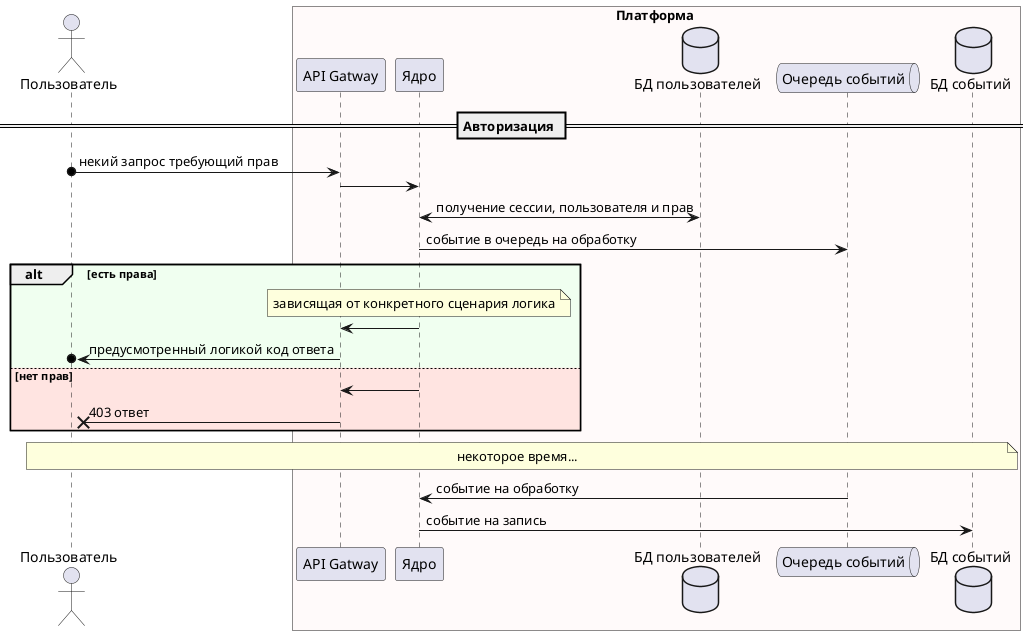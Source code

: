 @startuml
actor "Пользователь" as user
box Платформа #Snow
participant "API Gatway" as gateway
participant "Ядро" as core
database "БД пользователей" as userDB
queue "Очередь событий" as eventQueue
database "БД событий" as eventDB
end box

== Авторизация ==
user o-> gateway: некий запрос требующий прав
gateway -> core
core <-> userDB: получение сессии, пользователя и прав
core -> eventQueue: событие в очередь на обработку
alt #Honeydew есть права
    note over core: зависящая от конкретного сценария логика
    core -> gateway
    gateway ->o user: предусмотренный логикой код ответа
else #MistyRose нет прав
    core -> gateway
    gateway ->x user: 403 ответ
end
note across: некоторое время...
eventQueue -> core: событие на обработку
core -> eventDB: событие на запись

@enduml
